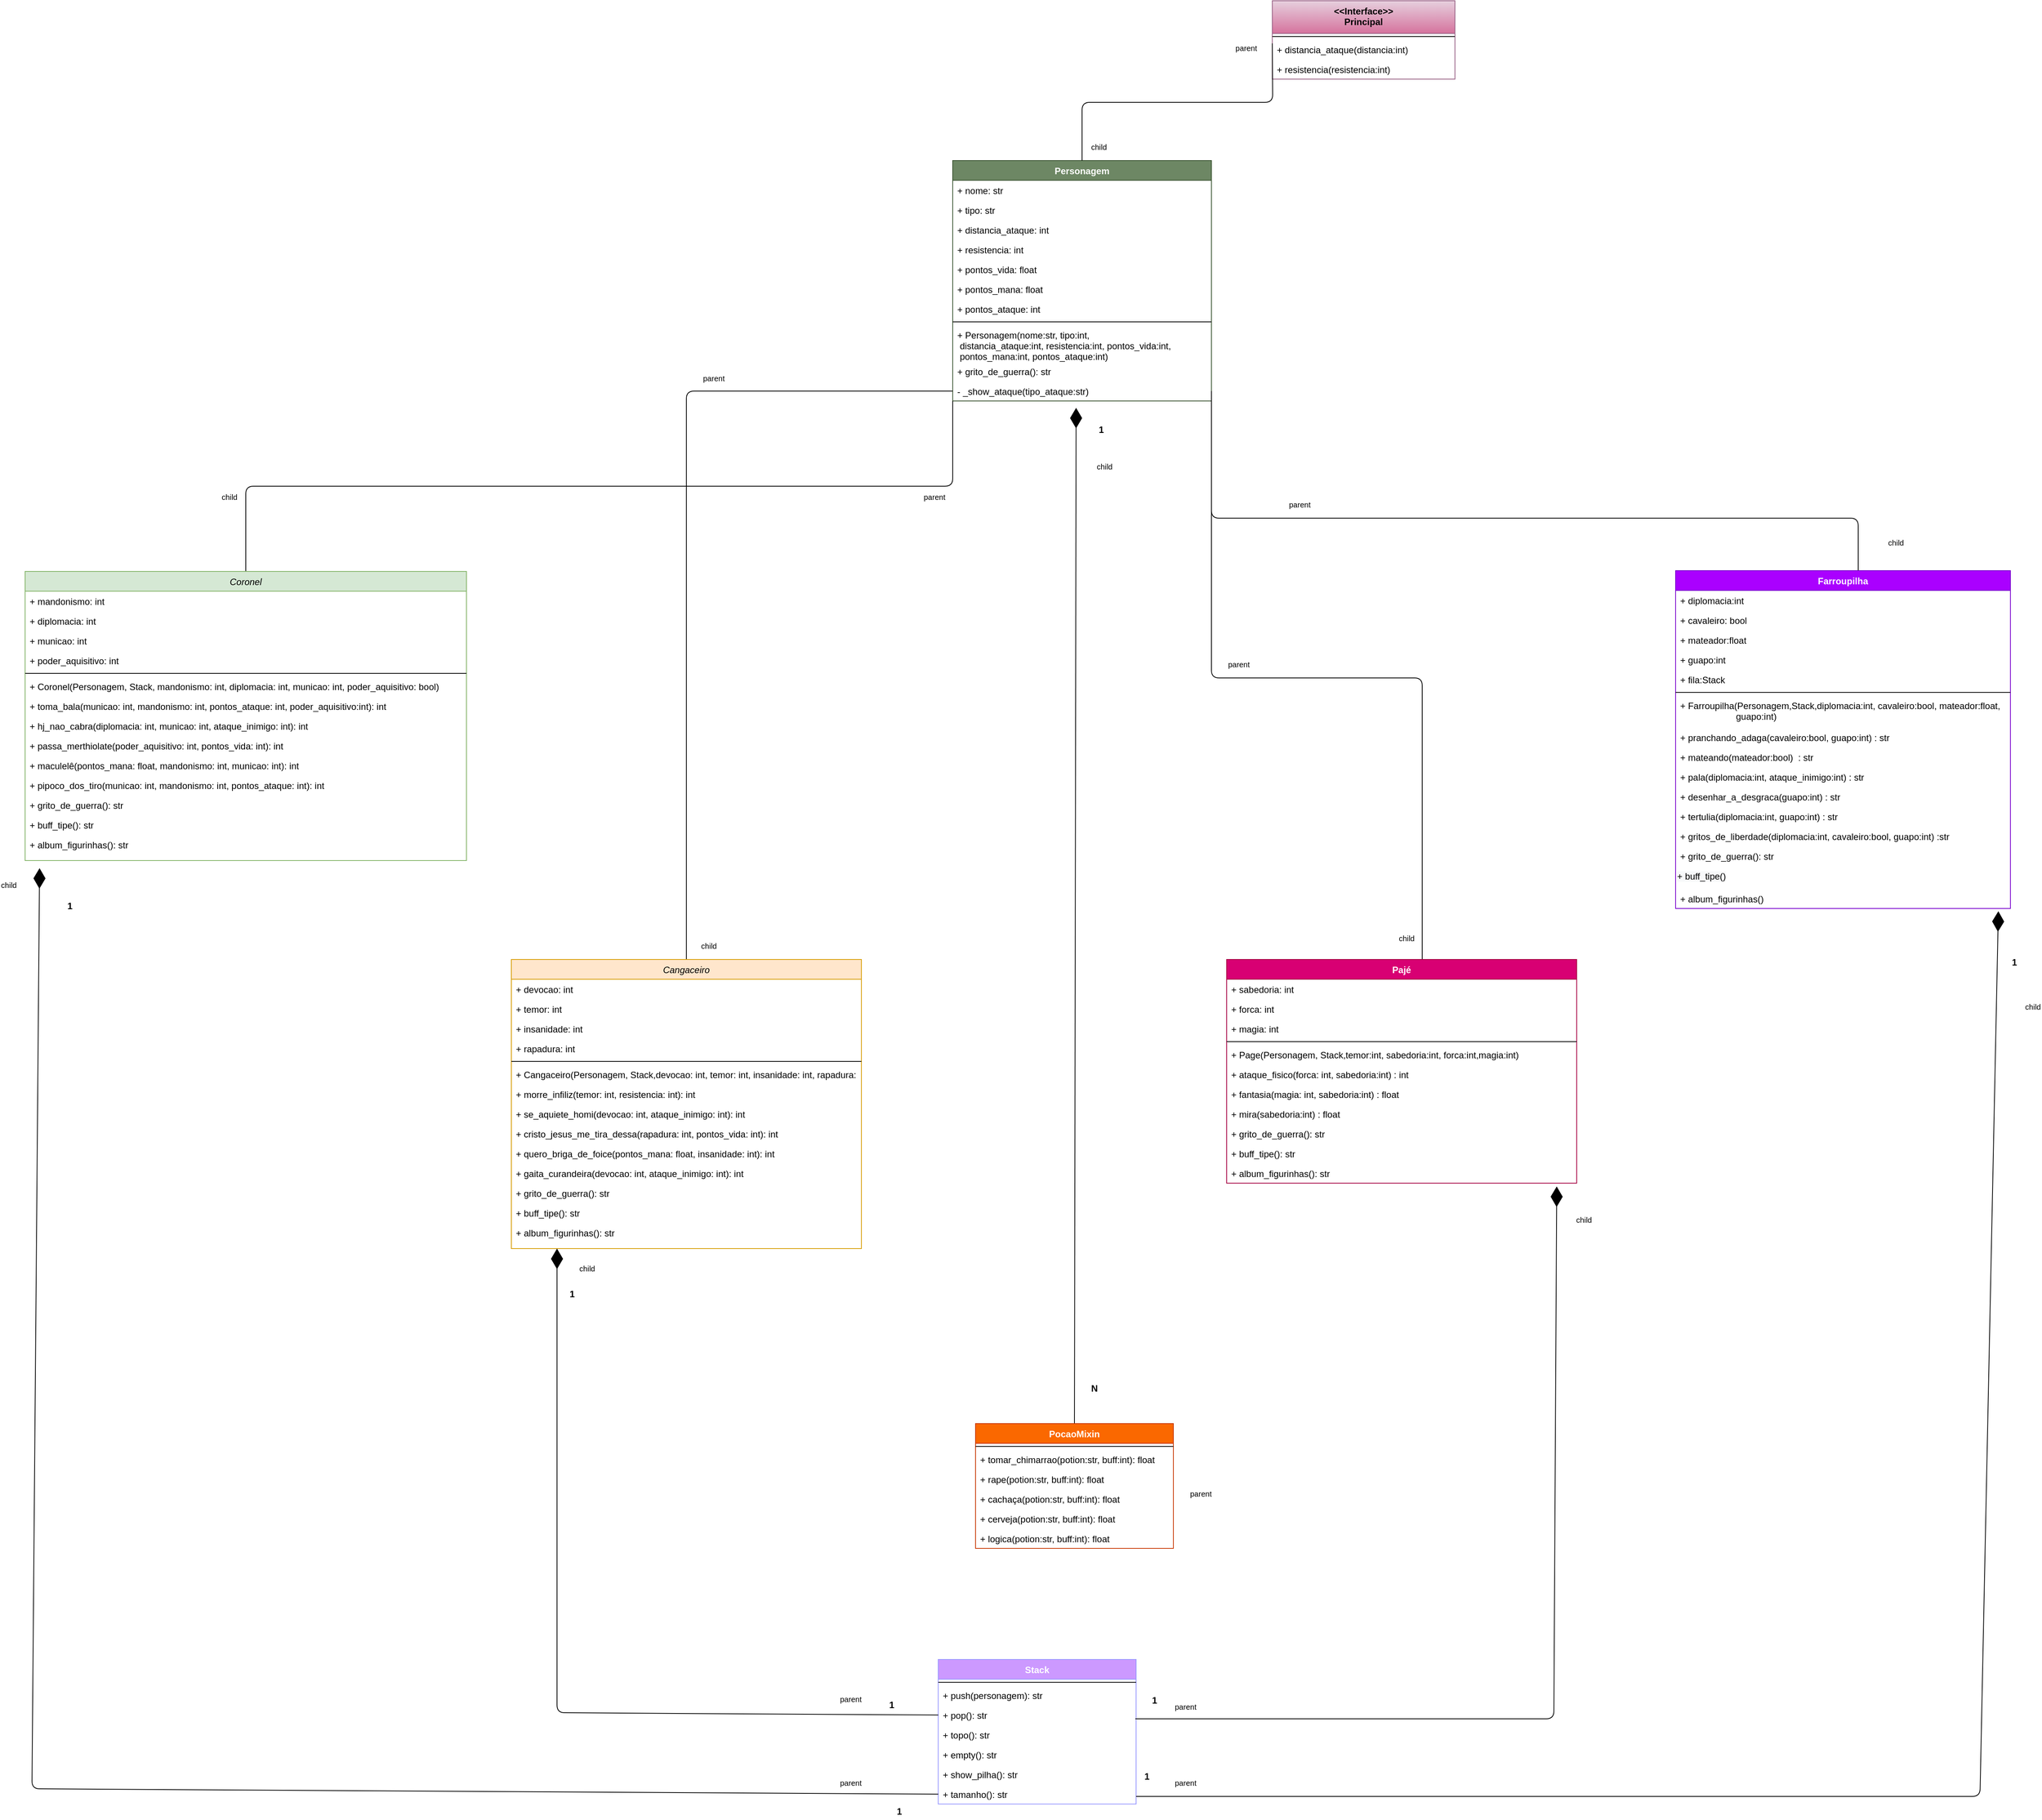<mxfile version="13.3.1" type="device"><diagram id="gfp2gTr445QGfTDDC5n5" name="Page-1"><mxGraphModel dx="8527" dy="2750" grid="1" gridSize="10" guides="1" tooltips="1" connect="1" arrows="1" fold="1" page="1" pageScale="1" pageWidth="827" pageHeight="1169" math="0" shadow="0"><root><mxCell id="0"/><mxCell id="1" parent="0"/><mxCell id="8ElUUjb050dzZt_y6wXf-14" value="Personagem" style="swimlane;fontStyle=1;align=center;verticalAlign=top;childLayout=stackLayout;horizontal=1;startSize=26;horizontalStack=0;resizeParent=1;resizeParentMax=0;resizeLast=0;collapsible=1;marginBottom=0;fillColor=#6d8764;strokeColor=#3A5431;fontColor=#ffffff;" parent="1" vertex="1"><mxGeometry x="30" y="290" width="340" height="316" as="geometry"/></mxCell><mxCell id="8ElUUjb050dzZt_y6wXf-15" value="+ nome: str" style="text;strokeColor=none;fillColor=none;align=left;verticalAlign=top;spacingLeft=4;spacingRight=4;overflow=hidden;rotatable=0;points=[[0,0.5],[1,0.5]];portConstraint=eastwest;" parent="8ElUUjb050dzZt_y6wXf-14" vertex="1"><mxGeometry y="26" width="340" height="26" as="geometry"/></mxCell><mxCell id="8ElUUjb050dzZt_y6wXf-58" value="+ tipo: str" style="text;strokeColor=none;fillColor=none;align=left;verticalAlign=top;spacingLeft=4;spacingRight=4;overflow=hidden;rotatable=0;points=[[0,0.5],[1,0.5]];portConstraint=eastwest;" parent="8ElUUjb050dzZt_y6wXf-14" vertex="1"><mxGeometry y="52" width="340" height="26" as="geometry"/></mxCell><mxCell id="8ElUUjb050dzZt_y6wXf-220" value="+ distancia_ataque: int" style="text;strokeColor=none;fillColor=none;align=left;verticalAlign=top;spacingLeft=4;spacingRight=4;overflow=hidden;rotatable=0;points=[[0,0.5],[1,0.5]];portConstraint=eastwest;" parent="8ElUUjb050dzZt_y6wXf-14" vertex="1"><mxGeometry y="78" width="340" height="26" as="geometry"/></mxCell><mxCell id="8ElUUjb050dzZt_y6wXf-221" value="+ resistencia: int" style="text;strokeColor=none;fillColor=none;align=left;verticalAlign=top;spacingLeft=4;spacingRight=4;overflow=hidden;rotatable=0;points=[[0,0.5],[1,0.5]];portConstraint=eastwest;" parent="8ElUUjb050dzZt_y6wXf-14" vertex="1"><mxGeometry y="104" width="340" height="26" as="geometry"/></mxCell><mxCell id="8ElUUjb050dzZt_y6wXf-19" value="+ pontos_vida: float" style="text;strokeColor=none;fillColor=none;align=left;verticalAlign=top;spacingLeft=4;spacingRight=4;overflow=hidden;rotatable=0;points=[[0,0.5],[1,0.5]];portConstraint=eastwest;" parent="8ElUUjb050dzZt_y6wXf-14" vertex="1"><mxGeometry y="130" width="340" height="26" as="geometry"/></mxCell><mxCell id="8ElUUjb050dzZt_y6wXf-20" value="+ pontos_mana: float" style="text;strokeColor=none;fillColor=none;align=left;verticalAlign=top;spacingLeft=4;spacingRight=4;overflow=hidden;rotatable=0;points=[[0,0.5],[1,0.5]];portConstraint=eastwest;" parent="8ElUUjb050dzZt_y6wXf-14" vertex="1"><mxGeometry y="156" width="340" height="26" as="geometry"/></mxCell><mxCell id="8ElUUjb050dzZt_y6wXf-249" value="+ pontos_ataque: int" style="text;strokeColor=none;fillColor=none;align=left;verticalAlign=top;spacingLeft=4;spacingRight=4;overflow=hidden;rotatable=0;points=[[0,0.5],[1,0.5]];portConstraint=eastwest;" parent="8ElUUjb050dzZt_y6wXf-14" vertex="1"><mxGeometry y="182" width="340" height="26" as="geometry"/></mxCell><mxCell id="8ElUUjb050dzZt_y6wXf-16" value="" style="line;strokeWidth=1;fillColor=none;align=left;verticalAlign=middle;spacingTop=-1;spacingLeft=3;spacingRight=3;rotatable=0;labelPosition=right;points=[];portConstraint=eastwest;" parent="8ElUUjb050dzZt_y6wXf-14" vertex="1"><mxGeometry y="208" width="340" height="8" as="geometry"/></mxCell><mxCell id="8ElUUjb050dzZt_y6wXf-17" value="+ Personagem(nome:str, tipo:int, &#10; distancia_ataque:int, resistencia:int, pontos_vida:int,&#10; pontos_mana:int, pontos_ataque:int)" style="text;strokeColor=none;fillColor=none;align=left;verticalAlign=top;spacingLeft=4;spacingRight=4;overflow=hidden;rotatable=0;points=[[0,0.5],[1,0.5]];portConstraint=eastwest;" parent="8ElUUjb050dzZt_y6wXf-14" vertex="1"><mxGeometry y="216" width="340" height="48" as="geometry"/></mxCell><mxCell id="9NL5qBW98Dbftox80OkS-1" value="+ grito_de_guerra(): str" style="text;strokeColor=none;fillColor=none;align=left;verticalAlign=top;spacingLeft=4;spacingRight=4;overflow=hidden;rotatable=0;points=[[0,0.5],[1,0.5]];portConstraint=eastwest;" parent="8ElUUjb050dzZt_y6wXf-14" vertex="1"><mxGeometry y="264" width="340" height="26" as="geometry"/></mxCell><mxCell id="8ElUUjb050dzZt_y6wXf-166" value="- _show_ataque(tipo_ataque:str)" style="text;strokeColor=none;fillColor=none;align=left;verticalAlign=top;spacingLeft=4;spacingRight=4;overflow=hidden;rotatable=0;points=[[0,0.5],[1,0.5]];portConstraint=eastwest;" parent="8ElUUjb050dzZt_y6wXf-14" vertex="1"><mxGeometry y="290" width="340" height="26" as="geometry"/></mxCell><mxCell id="8ElUUjb050dzZt_y6wXf-9" value="&lt;&lt;Interface&gt;&gt;&#10;Principal" style="swimlane;fontStyle=1;align=center;verticalAlign=top;childLayout=stackLayout;horizontal=1;startSize=43;horizontalStack=0;resizeParent=1;resizeParentMax=0;resizeLast=0;collapsible=1;marginBottom=0;fillColor=#e6d0de;strokeColor=#996185;gradientColor=#d5739d;" parent="1" vertex="1"><mxGeometry x="450" y="80" width="240" height="103" as="geometry"/></mxCell><mxCell id="8ElUUjb050dzZt_y6wXf-11" value="" style="line;strokeWidth=1;fillColor=none;align=left;verticalAlign=middle;spacingTop=-1;spacingLeft=3;spacingRight=3;rotatable=0;labelPosition=right;points=[];portConstraint=eastwest;" parent="8ElUUjb050dzZt_y6wXf-9" vertex="1"><mxGeometry y="43" width="240" height="8" as="geometry"/></mxCell><mxCell id="8ElUUjb050dzZt_y6wXf-163" value="+ distancia_ataque(distancia:int)" style="text;strokeColor=none;fillColor=none;align=left;verticalAlign=top;spacingLeft=4;spacingRight=4;overflow=hidden;rotatable=0;points=[[0,0.5],[1,0.5]];portConstraint=eastwest;" parent="8ElUUjb050dzZt_y6wXf-9" vertex="1"><mxGeometry y="51" width="240" height="26" as="geometry"/></mxCell><mxCell id="8ElUUjb050dzZt_y6wXf-168" value="+ resistencia(resistencia:int)" style="text;strokeColor=none;fillColor=none;align=left;verticalAlign=top;spacingLeft=4;spacingRight=4;overflow=hidden;rotatable=0;points=[[0,0.5],[1,0.5]];portConstraint=eastwest;" parent="8ElUUjb050dzZt_y6wXf-9" vertex="1"><mxGeometry y="77" width="240" height="26" as="geometry"/></mxCell><mxCell id="8ElUUjb050dzZt_y6wXf-173" value="" style="endArrow=none;html=1;edgeStyle=orthogonalEdgeStyle;entryX=0;entryY=0.5;entryDx=0;entryDy=0;exitX=0.5;exitY=0;exitDx=0;exitDy=0;" parent="1" source="8ElUUjb050dzZt_y6wXf-14" edge="1"><mxGeometry relative="1" as="geometry"><mxPoint x="180" y="280" as="sourcePoint"/><mxPoint x="450" y="136" as="targetPoint"/></mxGeometry></mxCell><mxCell id="8ElUUjb050dzZt_y6wXf-174" value="child" style="resizable=0;html=1;align=left;verticalAlign=bottom;labelBackgroundColor=#ffffff;fontSize=10;" parent="8ElUUjb050dzZt_y6wXf-173" connectable="0" vertex="1"><mxGeometry x="-1" relative="1" as="geometry"><mxPoint x="10" y="-10" as="offset"/></mxGeometry></mxCell><mxCell id="8ElUUjb050dzZt_y6wXf-175" value="parent" style="resizable=0;html=1;align=right;verticalAlign=bottom;labelBackgroundColor=#ffffff;fontSize=10;" parent="8ElUUjb050dzZt_y6wXf-173" connectable="0" vertex="1"><mxGeometry x="1" relative="1" as="geometry"><mxPoint x="-20" y="14.29" as="offset"/></mxGeometry></mxCell><mxCell id="8ElUUjb050dzZt_y6wXf-179" value="" style="endArrow=none;html=1;edgeStyle=orthogonalEdgeStyle;" parent="1" target="8ElUUjb050dzZt_y6wXf-36" edge="1"><mxGeometry relative="1" as="geometry"><mxPoint x="370" y="690" as="sourcePoint"/><mxPoint x="530" y="690" as="targetPoint"/><Array as="points"><mxPoint x="370" y="760"/><mxPoint x="1220" y="760"/></Array></mxGeometry></mxCell><mxCell id="8ElUUjb050dzZt_y6wXf-180" value="parent" style="resizable=0;html=1;align=left;verticalAlign=bottom;labelBackgroundColor=#ffffff;fontSize=10;" parent="8ElUUjb050dzZt_y6wXf-179" connectable="0" vertex="1"><mxGeometry x="-1" relative="1" as="geometry"><mxPoint x="20" y="270" as="offset"/></mxGeometry></mxCell><mxCell id="8ElUUjb050dzZt_y6wXf-181" value="child" style="resizable=0;html=1;align=right;verticalAlign=bottom;labelBackgroundColor=#ffffff;fontSize=10;" parent="8ElUUjb050dzZt_y6wXf-179" connectable="0" vertex="1"><mxGeometry x="1" relative="1" as="geometry"><mxPoint x="60" y="-28.57" as="offset"/></mxGeometry></mxCell><mxCell id="8ElUUjb050dzZt_y6wXf-182" value="" style="endArrow=none;html=1;edgeStyle=orthogonalEdgeStyle;exitX=0.5;exitY=0;exitDx=0;exitDy=0;entryX=0;entryY=1;entryDx=0;entryDy=0;entryPerimeter=0;" parent="1" source="Vug0NMOiu-YLAoE-JTUO-43" edge="1" target="8ElUUjb050dzZt_y6wXf-166"><mxGeometry relative="1" as="geometry"><mxPoint x="-960" y="760" as="sourcePoint"/><mxPoint x="30" y="670" as="targetPoint"/></mxGeometry></mxCell><mxCell id="8ElUUjb050dzZt_y6wXf-183" value="parent" style="resizable=0;html=1;align=left;verticalAlign=bottom;labelBackgroundColor=#ffffff;fontSize=10;" parent="8ElUUjb050dzZt_y6wXf-182" connectable="0" vertex="1"><mxGeometry x="-1" relative="1" as="geometry"><mxPoint x="889" y="-90" as="offset"/></mxGeometry></mxCell><mxCell id="8ElUUjb050dzZt_y6wXf-184" value="child" style="resizable=0;html=1;align=right;verticalAlign=bottom;labelBackgroundColor=#ffffff;fontSize=10;" parent="8ElUUjb050dzZt_y6wXf-182" connectable="0" vertex="1"><mxGeometry x="1" relative="1" as="geometry"><mxPoint x="-940" y="134" as="offset"/></mxGeometry></mxCell><mxCell id="eBD3vS4TJg-yX2eBAjKY-20" value="child" style="resizable=0;html=1;align=right;verticalAlign=bottom;labelBackgroundColor=#ffffff;fontSize=10;" connectable="0" vertex="1" parent="8ElUUjb050dzZt_y6wXf-182"><mxGeometry x="1" relative="1" as="geometry"><mxPoint x="-1230" y="644.33" as="offset"/></mxGeometry></mxCell><mxCell id="eBD3vS4TJg-yX2eBAjKY-21" value="child" style="resizable=0;html=1;align=right;verticalAlign=bottom;labelBackgroundColor=#ffffff;fontSize=10;" connectable="0" vertex="1" parent="8ElUUjb050dzZt_y6wXf-182"><mxGeometry x="1" relative="1" as="geometry"><mxPoint x="-470" y="1148.33" as="offset"/></mxGeometry></mxCell><mxCell id="eBD3vS4TJg-yX2eBAjKY-22" value="child" style="resizable=0;html=1;align=right;verticalAlign=bottom;labelBackgroundColor=#ffffff;fontSize=10;" connectable="0" vertex="1" parent="8ElUUjb050dzZt_y6wXf-182"><mxGeometry x="1" relative="1" as="geometry"><mxPoint x="840" y="1084.33" as="offset"/></mxGeometry></mxCell><mxCell id="eBD3vS4TJg-yX2eBAjKY-23" value="child" style="resizable=0;html=1;align=right;verticalAlign=bottom;labelBackgroundColor=#ffffff;fontSize=10;" connectable="0" vertex="1" parent="8ElUUjb050dzZt_y6wXf-182"><mxGeometry x="1" relative="1" as="geometry"><mxPoint x="1430" y="804.33" as="offset"/></mxGeometry></mxCell><mxCell id="eBD3vS4TJg-yX2eBAjKY-27" value="child" style="resizable=0;html=1;align=right;verticalAlign=bottom;labelBackgroundColor=#ffffff;fontSize=10;" connectable="0" vertex="1" parent="8ElUUjb050dzZt_y6wXf-182"><mxGeometry x="1" relative="1" as="geometry"><mxPoint x="210" y="94.33" as="offset"/></mxGeometry></mxCell><mxCell id="8ElUUjb050dzZt_y6wXf-211" value="" style="endArrow=none;html=1;edgeStyle=orthogonalEdgeStyle;exitX=1;exitY=0.5;exitDx=0;exitDy=0;" parent="1" source="8ElUUjb050dzZt_y6wXf-166" target="Vug0NMOiu-YLAoE-JTUO-1" edge="1"><mxGeometry relative="1" as="geometry"><mxPoint x="370" y="847" as="sourcePoint"/><mxPoint x="646.68" y="1400" as="targetPoint"/><Array as="points"><mxPoint x="370" y="970"/><mxPoint x="647" y="970"/></Array></mxGeometry></mxCell><mxCell id="8ElUUjb050dzZt_y6wXf-212" value="parent" style="resizable=0;html=1;align=left;verticalAlign=bottom;labelBackgroundColor=#ffffff;fontSize=10;" parent="8ElUUjb050dzZt_y6wXf-211" connectable="0" vertex="1"><mxGeometry x="-1" relative="1" as="geometry"><mxPoint x="100" y="157" as="offset"/></mxGeometry></mxCell><mxCell id="8ElUUjb050dzZt_y6wXf-213" value="child" style="resizable=0;html=1;align=right;verticalAlign=bottom;labelBackgroundColor=#ffffff;fontSize=10;" parent="8ElUUjb050dzZt_y6wXf-211" connectable="0" vertex="1"><mxGeometry x="1" relative="1" as="geometry"><mxPoint x="-10" y="-20" as="offset"/></mxGeometry></mxCell><mxCell id="8ElUUjb050dzZt_y6wXf-214" value="" style="endArrow=none;html=1;edgeStyle=orthogonalEdgeStyle;entryX=0.5;entryY=0;entryDx=0;entryDy=0;exitX=0;exitY=0.5;exitDx=0;exitDy=0;" parent="1" source="8ElUUjb050dzZt_y6wXf-166" target="Vug0NMOiu-YLAoE-JTUO-22" edge="1"><mxGeometry relative="1" as="geometry"><mxPoint x="30" y="847" as="sourcePoint"/><mxPoint x="-253.78" y="1396.16" as="targetPoint"/></mxGeometry></mxCell><mxCell id="8ElUUjb050dzZt_y6wXf-215" value="parent" style="resizable=0;html=1;align=left;verticalAlign=bottom;labelBackgroundColor=#ffffff;fontSize=10;" parent="8ElUUjb050dzZt_y6wXf-214" connectable="0" vertex="1"><mxGeometry x="-1" relative="1" as="geometry"><mxPoint x="-330" y="-9" as="offset"/></mxGeometry></mxCell><mxCell id="8ElUUjb050dzZt_y6wXf-216" value="child" style="resizable=0;html=1;align=right;verticalAlign=bottom;labelBackgroundColor=#ffffff;fontSize=10;" parent="8ElUUjb050dzZt_y6wXf-214" connectable="0" vertex="1"><mxGeometry x="1" relative="1" as="geometry"><mxPoint x="40" y="-10" as="offset"/></mxGeometry></mxCell><mxCell id="eBD3vS4TJg-yX2eBAjKY-24" value="parent" style="resizable=0;html=1;align=left;verticalAlign=bottom;labelBackgroundColor=#ffffff;fontSize=10;" connectable="0" vertex="1" parent="8ElUUjb050dzZt_y6wXf-214"><mxGeometry x="-1" relative="1" as="geometry"><mxPoint x="290" y="1737" as="offset"/></mxGeometry></mxCell><mxCell id="eBD3vS4TJg-yX2eBAjKY-28" value="parent" style="resizable=0;html=1;align=left;verticalAlign=bottom;labelBackgroundColor=#ffffff;fontSize=10;" connectable="0" vertex="1" parent="8ElUUjb050dzZt_y6wXf-214"><mxGeometry x="-1" relative="1" as="geometry"><mxPoint x="310" y="1457" as="offset"/></mxGeometry></mxCell><mxCell id="eBD3vS4TJg-yX2eBAjKY-39" value="parent" style="resizable=0;html=1;align=left;verticalAlign=bottom;labelBackgroundColor=#ffffff;fontSize=10;" connectable="0" vertex="1" parent="8ElUUjb050dzZt_y6wXf-214"><mxGeometry x="-1" relative="1" as="geometry"><mxPoint x="290" y="1837" as="offset"/></mxGeometry></mxCell><mxCell id="eBD3vS4TJg-yX2eBAjKY-40" value="parent" style="resizable=0;html=1;align=left;verticalAlign=bottom;labelBackgroundColor=#ffffff;fontSize=10;" connectable="0" vertex="1" parent="8ElUUjb050dzZt_y6wXf-214"><mxGeometry x="-1" relative="1" as="geometry"><mxPoint x="-150" y="1727" as="offset"/></mxGeometry></mxCell><mxCell id="eBD3vS4TJg-yX2eBAjKY-41" value="parent" style="resizable=0;html=1;align=left;verticalAlign=bottom;labelBackgroundColor=#ffffff;fontSize=10;" connectable="0" vertex="1" parent="8ElUUjb050dzZt_y6wXf-214"><mxGeometry x="-1" relative="1" as="geometry"><mxPoint x="-150" y="1837" as="offset"/></mxGeometry></mxCell><mxCell id="8ElUUjb050dzZt_y6wXf-234" value="&lt;b&gt;1&lt;/b&gt;" style="text;html=1;" parent="1" vertex="1"><mxGeometry x="290" y="2300" width="30" height="30" as="geometry"/></mxCell><mxCell id="8ElUUjb050dzZt_y6wXf-36" value="Farroupilha" style="swimlane;fontStyle=1;align=center;verticalAlign=top;childLayout=stackLayout;horizontal=1;startSize=26;horizontalStack=0;resizeParent=1;resizeParentMax=0;resizeLast=0;collapsible=1;marginBottom=0;fillColor=#aa00ff;strokeColor=#7700CC;fontColor=#ffffff;" parent="1" vertex="1"><mxGeometry x="980" y="829" width="440" height="444" as="geometry"/></mxCell><mxCell id="8ElUUjb050dzZt_y6wXf-37" value="+ diplomacia:int " style="text;strokeColor=none;fillColor=none;align=left;verticalAlign=top;spacingLeft=4;spacingRight=4;overflow=hidden;rotatable=0;points=[[0,0.5],[1,0.5]];portConstraint=eastwest;" parent="8ElUUjb050dzZt_y6wXf-36" vertex="1"><mxGeometry y="26" width="440" height="26" as="geometry"/></mxCell><mxCell id="8ElUUjb050dzZt_y6wXf-59" value="+ cavaleiro: bool " style="text;strokeColor=none;fillColor=none;align=left;verticalAlign=top;spacingLeft=4;spacingRight=4;overflow=hidden;rotatable=0;points=[[0,0.5],[1,0.5]];portConstraint=eastwest;" parent="8ElUUjb050dzZt_y6wXf-36" vertex="1"><mxGeometry y="52" width="440" height="26" as="geometry"/></mxCell><mxCell id="8ElUUjb050dzZt_y6wXf-60" value="+ mateador:float " style="text;strokeColor=none;fillColor=none;align=left;verticalAlign=top;spacingLeft=4;spacingRight=4;overflow=hidden;rotatable=0;points=[[0,0.5],[1,0.5]];portConstraint=eastwest;" parent="8ElUUjb050dzZt_y6wXf-36" vertex="1"><mxGeometry y="78" width="440" height="26" as="geometry"/></mxCell><mxCell id="8ElUUjb050dzZt_y6wXf-61" value="+ guapo:int" style="text;strokeColor=none;fillColor=none;align=left;verticalAlign=top;spacingLeft=4;spacingRight=4;overflow=hidden;rotatable=0;points=[[0,0.5],[1,0.5]];portConstraint=eastwest;" parent="8ElUUjb050dzZt_y6wXf-36" vertex="1"><mxGeometry y="104" width="440" height="26" as="geometry"/></mxCell><mxCell id="eBD3vS4TJg-yX2eBAjKY-1" value="+ fila:Stack" style="text;strokeColor=none;fillColor=none;align=left;verticalAlign=top;spacingLeft=4;spacingRight=4;overflow=hidden;rotatable=0;points=[[0,0.5],[1,0.5]];portConstraint=eastwest;" vertex="1" parent="8ElUUjb050dzZt_y6wXf-36"><mxGeometry y="130" width="440" height="26" as="geometry"/></mxCell><mxCell id="8ElUUjb050dzZt_y6wXf-38" value="" style="line;strokeWidth=1;fillColor=none;align=left;verticalAlign=middle;spacingTop=-1;spacingLeft=3;spacingRight=3;rotatable=0;labelPosition=right;points=[];portConstraint=eastwest;" parent="8ElUUjb050dzZt_y6wXf-36" vertex="1"><mxGeometry y="156" width="440" height="8" as="geometry"/></mxCell><mxCell id="8ElUUjb050dzZt_y6wXf-39" value="+ Farroupilha(Personagem,Stack,diplomacia:int, cavaleiro:bool, mateador:float, &#10;                      guapo:int)" style="text;strokeColor=none;fillColor=none;align=left;verticalAlign=top;spacingLeft=4;spacingRight=4;overflow=hidden;rotatable=0;points=[[0,0.5],[1,0.5]];portConstraint=eastwest;" parent="8ElUUjb050dzZt_y6wXf-36" vertex="1"><mxGeometry y="164" width="440" height="42" as="geometry"/></mxCell><mxCell id="8ElUUjb050dzZt_y6wXf-76" value="+ pranchando_adaga(cavaleiro:bool, guapo:int) : str" style="text;strokeColor=none;fillColor=none;align=left;verticalAlign=top;spacingLeft=4;spacingRight=4;overflow=hidden;rotatable=0;points=[[0,0.5],[1,0.5]];portConstraint=eastwest;" parent="8ElUUjb050dzZt_y6wXf-36" vertex="1"><mxGeometry y="206" width="440" height="26" as="geometry"/></mxCell><mxCell id="8ElUUjb050dzZt_y6wXf-77" value="+ mateando(mateador:bool)  : str" style="text;strokeColor=none;fillColor=none;align=left;verticalAlign=top;spacingLeft=4;spacingRight=4;overflow=hidden;rotatable=0;points=[[0,0.5],[1,0.5]];portConstraint=eastwest;" parent="8ElUUjb050dzZt_y6wXf-36" vertex="1"><mxGeometry y="232" width="440" height="26" as="geometry"/></mxCell><mxCell id="8ElUUjb050dzZt_y6wXf-78" value="+ pala(diplomacia:int, ataque_inimigo:int) : str" style="text;strokeColor=none;fillColor=none;align=left;verticalAlign=top;spacingLeft=4;spacingRight=4;overflow=hidden;rotatable=0;points=[[0,0.5],[1,0.5]];portConstraint=eastwest;" parent="8ElUUjb050dzZt_y6wXf-36" vertex="1"><mxGeometry y="258" width="440" height="26" as="geometry"/></mxCell><mxCell id="8ElUUjb050dzZt_y6wXf-80" value="+ desenhar_a_desgraca(guapo:int) : str" style="text;strokeColor=none;fillColor=none;align=left;verticalAlign=top;spacingLeft=4;spacingRight=4;overflow=hidden;rotatable=0;points=[[0,0.5],[1,0.5]];portConstraint=eastwest;" parent="8ElUUjb050dzZt_y6wXf-36" vertex="1"><mxGeometry y="284" width="440" height="26" as="geometry"/></mxCell><mxCell id="91Xk4SfetCyk6OH-Qicp-1" value="+ tertulia(diplomacia:int, guapo:int) : str" style="text;strokeColor=none;fillColor=none;align=left;verticalAlign=top;spacingLeft=4;spacingRight=4;overflow=hidden;rotatable=0;points=[[0,0.5],[1,0.5]];portConstraint=eastwest;" parent="8ElUUjb050dzZt_y6wXf-36" vertex="1"><mxGeometry y="310" width="440" height="26" as="geometry"/></mxCell><mxCell id="91Xk4SfetCyk6OH-Qicp-2" value="+ gritos_de_liberdade(diplomacia:int, cavaleiro:bool, guapo:int) :str" style="text;strokeColor=none;fillColor=none;align=left;verticalAlign=top;spacingLeft=4;spacingRight=4;overflow=hidden;rotatable=0;points=[[0,0.5],[1,0.5]];portConstraint=eastwest;" parent="8ElUUjb050dzZt_y6wXf-36" vertex="1"><mxGeometry y="336" width="440" height="26" as="geometry"/></mxCell><mxCell id="Czgn5LnGOhHWudxF0jK7-17" value="+ grito_de_guerra(): str" style="text;align=left;verticalAlign=top;spacingLeft=4;spacingRight=4;overflow=hidden;rotatable=0;points=[[0,0.5],[1,0.5]];portConstraint=eastwest;" parent="8ElUUjb050dzZt_y6wXf-36" vertex="1"><mxGeometry y="362" width="440" height="26" as="geometry"/></mxCell><mxCell id="Czgn5LnGOhHWudxF0jK7-20" value="&lt;span style=&quot;color: rgb(0 , 0 , 0) ; font-family: &amp;#34;helvetica&amp;#34; ; font-size: 12px ; font-style: normal ; font-weight: 400 ; letter-spacing: normal ; text-align: left ; text-indent: 0px ; text-transform: none ; word-spacing: 0px ; background-color: rgb(248 , 249 , 250) ; display: inline ; float: none&quot;&gt;+ buff_tipe()&lt;/span&gt;" style="text;whiteSpace=wrap;html=1;" parent="8ElUUjb050dzZt_y6wXf-36" vertex="1"><mxGeometry y="388" width="440" height="30" as="geometry"/></mxCell><mxCell id="Czgn5LnGOhHWudxF0jK7-19" value="+ album_figurinhas()" style="text;align=left;verticalAlign=top;spacingLeft=4;spacingRight=4;overflow=hidden;rotatable=0;points=[[0,0.5],[1,0.5]];portConstraint=eastwest;" parent="8ElUUjb050dzZt_y6wXf-36" vertex="1"><mxGeometry y="418" width="440" height="26" as="geometry"/></mxCell><mxCell id="Vug0NMOiu-YLAoE-JTUO-43" value="Coronel" style="swimlane;fontStyle=2;align=center;verticalAlign=top;childLayout=stackLayout;horizontal=1;startSize=26;horizontalStack=0;resizeParent=1;resizeLast=0;collapsible=1;marginBottom=0;rounded=0;shadow=0;strokeWidth=1;fillColor=#d5e8d4;strokeColor=#82b366;" parent="1" vertex="1"><mxGeometry x="-1189" y="830" width="580" height="380" as="geometry"><mxRectangle x="230" y="140" width="160" height="26" as="alternateBounds"/></mxGeometry></mxCell><mxCell id="Vug0NMOiu-YLAoE-JTUO-44" value="+ mandonismo: int " style="text;align=left;verticalAlign=top;spacingLeft=4;spacingRight=4;overflow=hidden;rotatable=0;points=[[0,0.5],[1,0.5]];portConstraint=eastwest;" parent="Vug0NMOiu-YLAoE-JTUO-43" vertex="1"><mxGeometry y="26" width="580" height="26" as="geometry"/></mxCell><mxCell id="Vug0NMOiu-YLAoE-JTUO-45" value="+ diplomacia: int " style="text;align=left;verticalAlign=top;spacingLeft=4;spacingRight=4;overflow=hidden;rotatable=0;points=[[0,0.5],[1,0.5]];portConstraint=eastwest;rounded=0;shadow=0;html=0;" parent="Vug0NMOiu-YLAoE-JTUO-43" vertex="1"><mxGeometry y="52" width="580" height="26" as="geometry"/></mxCell><mxCell id="Vug0NMOiu-YLAoE-JTUO-46" value="+ municao: int" style="text;align=left;verticalAlign=top;spacingLeft=4;spacingRight=4;overflow=hidden;rotatable=0;points=[[0,0.5],[1,0.5]];portConstraint=eastwest;rounded=0;shadow=0;html=0;" parent="Vug0NMOiu-YLAoE-JTUO-43" vertex="1"><mxGeometry y="78" width="580" height="26" as="geometry"/></mxCell><mxCell id="Vug0NMOiu-YLAoE-JTUO-47" value="+ poder_aquisitivo: int" style="text;align=left;verticalAlign=top;spacingLeft=4;spacingRight=4;overflow=hidden;rotatable=0;points=[[0,0.5],[1,0.5]];portConstraint=eastwest;rounded=0;shadow=0;html=0;" parent="Vug0NMOiu-YLAoE-JTUO-43" vertex="1"><mxGeometry y="104" width="580" height="26" as="geometry"/></mxCell><mxCell id="Vug0NMOiu-YLAoE-JTUO-48" value="" style="line;html=1;strokeWidth=1;align=left;verticalAlign=middle;spacingTop=-1;spacingLeft=3;spacingRight=3;rotatable=0;labelPosition=right;points=[];portConstraint=eastwest;" parent="Vug0NMOiu-YLAoE-JTUO-43" vertex="1"><mxGeometry y="130" width="580" height="8" as="geometry"/></mxCell><mxCell id="Vug0NMOiu-YLAoE-JTUO-49" value="+ Coronel(Personagem, Stack, mandonismo: int, diplomacia: int, municao: int, poder_aquisitivo: bool)" style="text;align=left;verticalAlign=top;spacingLeft=4;spacingRight=4;overflow=hidden;rotatable=0;points=[[0,0.5],[1,0.5]];portConstraint=eastwest;" parent="Vug0NMOiu-YLAoE-JTUO-43" vertex="1"><mxGeometry y="138" width="580" height="26" as="geometry"/></mxCell><mxCell id="Vug0NMOiu-YLAoE-JTUO-58" value="+ toma_bala(municao: int, mandonismo: int, pontos_ataque: int, poder_aquisitivo:int): int" style="text;align=left;verticalAlign=top;spacingLeft=4;spacingRight=4;overflow=hidden;rotatable=0;points=[[0,0.5],[1,0.5]];portConstraint=eastwest;" parent="Vug0NMOiu-YLAoE-JTUO-43" vertex="1"><mxGeometry y="164" width="580" height="26" as="geometry"/></mxCell><mxCell id="Vug0NMOiu-YLAoE-JTUO-59" value="+ hj_nao_cabra(diplomacia: int, municao: int, ataque_inimigo: int): int" style="text;align=left;verticalAlign=top;spacingLeft=4;spacingRight=4;overflow=hidden;rotatable=0;points=[[0,0.5],[1,0.5]];portConstraint=eastwest;" parent="Vug0NMOiu-YLAoE-JTUO-43" vertex="1"><mxGeometry y="190" width="580" height="26" as="geometry"/></mxCell><mxCell id="Vug0NMOiu-YLAoE-JTUO-60" value="+ passa_merthiolate(poder_aquisitivo: int, pontos_vida: int): int" style="text;align=left;verticalAlign=top;spacingLeft=4;spacingRight=4;overflow=hidden;rotatable=0;points=[[0,0.5],[1,0.5]];portConstraint=eastwest;" parent="Vug0NMOiu-YLAoE-JTUO-43" vertex="1"><mxGeometry y="216" width="580" height="26" as="geometry"/></mxCell><mxCell id="Vug0NMOiu-YLAoE-JTUO-61" value="+ maculelê(pontos_mana: float, mandonismo: int, municao: int): int" style="text;align=left;verticalAlign=top;spacingLeft=4;spacingRight=4;overflow=hidden;rotatable=0;points=[[0,0.5],[1,0.5]];portConstraint=eastwest;" parent="Vug0NMOiu-YLAoE-JTUO-43" vertex="1"><mxGeometry y="242" width="580" height="26" as="geometry"/></mxCell><mxCell id="Vug0NMOiu-YLAoE-JTUO-63" value="+ pipoco_dos_tiro(municao: int, mandonismo: int, pontos_ataque: int): int" style="text;align=left;verticalAlign=top;spacingLeft=4;spacingRight=4;overflow=hidden;rotatable=0;points=[[0,0.5],[1,0.5]];portConstraint=eastwest;" parent="Vug0NMOiu-YLAoE-JTUO-43" vertex="1"><mxGeometry y="268" width="580" height="26" as="geometry"/></mxCell><mxCell id="Vug0NMOiu-YLAoE-JTUO-57" value="+ grito_de_guerra(): str" style="text;align=left;verticalAlign=top;spacingLeft=4;spacingRight=4;overflow=hidden;rotatable=0;points=[[0,0.5],[1,0.5]];portConstraint=eastwest;" parent="Vug0NMOiu-YLAoE-JTUO-43" vertex="1"><mxGeometry y="294" width="580" height="26" as="geometry"/></mxCell><mxCell id="Vug0NMOiu-YLAoE-JTUO-56" value="+ buff_tipe(): str" style="text;align=left;verticalAlign=top;spacingLeft=4;spacingRight=4;overflow=hidden;rotatable=0;points=[[0,0.5],[1,0.5]];portConstraint=eastwest;" parent="Vug0NMOiu-YLAoE-JTUO-43" vertex="1"><mxGeometry y="320" width="580" height="26" as="geometry"/></mxCell><mxCell id="Vug0NMOiu-YLAoE-JTUO-55" value="+ album_figurinhas(): str" style="text;align=left;verticalAlign=top;spacingLeft=4;spacingRight=4;overflow=hidden;rotatable=0;points=[[0,0.5],[1,0.5]];portConstraint=eastwest;" parent="Vug0NMOiu-YLAoE-JTUO-43" vertex="1"><mxGeometry y="346" width="580" height="26" as="geometry"/></mxCell><mxCell id="8ElUUjb050dzZt_y6wXf-242" value="&lt;b&gt;1&lt;/b&gt;" style="text;html=1;strokeColor=none;fillColor=none;align=center;verticalAlign=middle;whiteSpace=wrap;rounded=0;" parent="1" vertex="1"><mxGeometry x="-70" y="2310" width="40" height="20" as="geometry"/></mxCell><mxCell id="8ElUUjb050dzZt_y6wXf-246" value="&lt;b&gt;1&lt;/b&gt;" style="text;html=1;" parent="1" vertex="1"><mxGeometry x="1420" y="1330" width="30" height="30" as="geometry"/></mxCell><mxCell id="Vug0NMOiu-YLAoE-JTUO-1" value="Pajé" style="swimlane;fontStyle=1;align=center;verticalAlign=top;childLayout=stackLayout;horizontal=1;startSize=26;horizontalStack=0;resizeParent=1;resizeParentMax=0;resizeLast=0;collapsible=1;marginBottom=0;fillColor=#d80073;strokeColor=#A50040;fontColor=#ffffff;" parent="1" vertex="1"><mxGeometry x="390" y="1340" width="460" height="294" as="geometry"/></mxCell><mxCell id="Vug0NMOiu-YLAoE-JTUO-3" value="+ sabedoria: int " style="text;strokeColor=none;fillColor=none;align=left;verticalAlign=top;spacingLeft=4;spacingRight=4;overflow=hidden;rotatable=0;points=[[0,0.5],[1,0.5]];portConstraint=eastwest;" parent="Vug0NMOiu-YLAoE-JTUO-1" vertex="1"><mxGeometry y="26" width="460" height="26" as="geometry"/></mxCell><mxCell id="Vug0NMOiu-YLAoE-JTUO-4" value="+ forca: int " style="text;strokeColor=none;fillColor=none;align=left;verticalAlign=top;spacingLeft=4;spacingRight=4;overflow=hidden;rotatable=0;points=[[0,0.5],[1,0.5]];portConstraint=eastwest;" parent="Vug0NMOiu-YLAoE-JTUO-1" vertex="1"><mxGeometry y="52" width="460" height="26" as="geometry"/></mxCell><mxCell id="Vug0NMOiu-YLAoE-JTUO-5" value="+ magia: int " style="text;strokeColor=none;fillColor=none;align=left;verticalAlign=top;spacingLeft=4;spacingRight=4;overflow=hidden;rotatable=0;points=[[0,0.5],[1,0.5]];portConstraint=eastwest;" parent="Vug0NMOiu-YLAoE-JTUO-1" vertex="1"><mxGeometry y="78" width="460" height="26" as="geometry"/></mxCell><mxCell id="Vug0NMOiu-YLAoE-JTUO-6" value="" style="line;strokeWidth=1;fillColor=none;align=left;verticalAlign=middle;spacingTop=-1;spacingLeft=3;spacingRight=3;rotatable=0;labelPosition=right;points=[];portConstraint=eastwest;" parent="Vug0NMOiu-YLAoE-JTUO-1" vertex="1"><mxGeometry y="104" width="460" height="8" as="geometry"/></mxCell><mxCell id="Vug0NMOiu-YLAoE-JTUO-7" value="+ Page(Personagem, Stack,temor:int, sabedoria:int, forca:int,magia:int)" style="text;strokeColor=none;fillColor=none;align=left;verticalAlign=top;spacingLeft=4;spacingRight=4;overflow=hidden;rotatable=0;points=[[0,0.5],[1,0.5]];portConstraint=eastwest;" parent="Vug0NMOiu-YLAoE-JTUO-1" vertex="1"><mxGeometry y="112" width="460" height="26" as="geometry"/></mxCell><mxCell id="Vug0NMOiu-YLAoE-JTUO-16" value="+ ataque_fisico(forca: int, sabedoria:int) : int" style="text;strokeColor=none;fillColor=none;align=left;verticalAlign=top;spacingLeft=4;spacingRight=4;overflow=hidden;rotatable=0;points=[[0,0.5],[1,0.5]];portConstraint=eastwest;" parent="Vug0NMOiu-YLAoE-JTUO-1" vertex="1"><mxGeometry y="138" width="460" height="26" as="geometry"/></mxCell><mxCell id="Vug0NMOiu-YLAoE-JTUO-18" value="+ fantasia(magia: int, sabedoria:int) : float" style="text;strokeColor=none;fillColor=none;align=left;verticalAlign=top;spacingLeft=4;spacingRight=4;overflow=hidden;rotatable=0;points=[[0,0.5],[1,0.5]];portConstraint=eastwest;" parent="Vug0NMOiu-YLAoE-JTUO-1" vertex="1"><mxGeometry y="164" width="460" height="26" as="geometry"/></mxCell><mxCell id="Vug0NMOiu-YLAoE-JTUO-20" value="+ mira(sabedoria:int) : float" style="text;strokeColor=none;fillColor=none;align=left;verticalAlign=top;spacingLeft=4;spacingRight=4;overflow=hidden;rotatable=0;points=[[0,0.5],[1,0.5]];portConstraint=eastwest;" parent="Vug0NMOiu-YLAoE-JTUO-1" vertex="1"><mxGeometry y="190" width="460" height="26" as="geometry"/></mxCell><mxCell id="Vug0NMOiu-YLAoE-JTUO-19" value="+ grito_de_guerra(): str" style="text;strokeColor=none;fillColor=none;align=left;verticalAlign=top;spacingLeft=4;spacingRight=4;overflow=hidden;rotatable=0;points=[[0,0.5],[1,0.5]];portConstraint=eastwest;" parent="Vug0NMOiu-YLAoE-JTUO-1" vertex="1"><mxGeometry y="216" width="460" height="26" as="geometry"/></mxCell><mxCell id="Vug0NMOiu-YLAoE-JTUO-21" value="+ buff_tipe(): str" style="text;strokeColor=none;fillColor=none;align=left;verticalAlign=top;spacingLeft=4;spacingRight=4;overflow=hidden;rotatable=0;points=[[0,0.5],[1,0.5]];portConstraint=eastwest;" parent="Vug0NMOiu-YLAoE-JTUO-1" vertex="1"><mxGeometry y="242" width="460" height="26" as="geometry"/></mxCell><mxCell id="Czgn5LnGOhHWudxF0jK7-21" value="+ album_figurinhas(): str" style="text;strokeColor=none;fillColor=none;align=left;verticalAlign=top;spacingLeft=4;spacingRight=4;overflow=hidden;rotatable=0;points=[[0,0.5],[1,0.5]];portConstraint=eastwest;" parent="Vug0NMOiu-YLAoE-JTUO-1" vertex="1"><mxGeometry y="268" width="460" height="26" as="geometry"/></mxCell><mxCell id="Vug0NMOiu-YLAoE-JTUO-22" value="Cangaceiro" style="swimlane;fontStyle=2;align=center;verticalAlign=top;childLayout=stackLayout;horizontal=1;startSize=26;horizontalStack=0;resizeParent=1;resizeLast=0;collapsible=1;marginBottom=0;rounded=0;shadow=0;strokeWidth=1;fillColor=#ffe6cc;strokeColor=#d79b00;" parent="1" vertex="1"><mxGeometry x="-550" y="1340" width="460" height="380" as="geometry"><mxRectangle x="230" y="140" width="160" height="26" as="alternateBounds"/></mxGeometry></mxCell><mxCell id="Vug0NMOiu-YLAoE-JTUO-23" value="+ devocao: int " style="text;align=left;verticalAlign=top;spacingLeft=4;spacingRight=4;overflow=hidden;rotatable=0;points=[[0,0.5],[1,0.5]];portConstraint=eastwest;" parent="Vug0NMOiu-YLAoE-JTUO-22" vertex="1"><mxGeometry y="26" width="460" height="26" as="geometry"/></mxCell><mxCell id="Vug0NMOiu-YLAoE-JTUO-24" value="+ temor: int " style="text;align=left;verticalAlign=top;spacingLeft=4;spacingRight=4;overflow=hidden;rotatable=0;points=[[0,0.5],[1,0.5]];portConstraint=eastwest;rounded=0;shadow=0;html=0;" parent="Vug0NMOiu-YLAoE-JTUO-22" vertex="1"><mxGeometry y="52" width="460" height="26" as="geometry"/></mxCell><mxCell id="Vug0NMOiu-YLAoE-JTUO-25" value="+ insanidade: int " style="text;align=left;verticalAlign=top;spacingLeft=4;spacingRight=4;overflow=hidden;rotatable=0;points=[[0,0.5],[1,0.5]];portConstraint=eastwest;rounded=0;shadow=0;html=0;" parent="Vug0NMOiu-YLAoE-JTUO-22" vertex="1"><mxGeometry y="78" width="460" height="26" as="geometry"/></mxCell><mxCell id="Vug0NMOiu-YLAoE-JTUO-26" value="+ rapadura: int " style="text;align=left;verticalAlign=top;spacingLeft=4;spacingRight=4;overflow=hidden;rotatable=0;points=[[0,0.5],[1,0.5]];portConstraint=eastwest;rounded=0;shadow=0;html=0;" parent="Vug0NMOiu-YLAoE-JTUO-22" vertex="1"><mxGeometry y="104" width="460" height="26" as="geometry"/></mxCell><mxCell id="Vug0NMOiu-YLAoE-JTUO-27" value="" style="line;html=1;strokeWidth=1;align=left;verticalAlign=middle;spacingTop=-1;spacingLeft=3;spacingRight=3;rotatable=0;labelPosition=right;points=[];portConstraint=eastwest;" parent="Vug0NMOiu-YLAoE-JTUO-22" vertex="1"><mxGeometry y="130" width="460" height="8" as="geometry"/></mxCell><mxCell id="Vug0NMOiu-YLAoE-JTUO-28" value="+ Cangaceiro(Personagem, Stack,devocao: int, temor: int, insanidade: int, rapadura: int)" style="text;align=left;verticalAlign=top;spacingLeft=4;spacingRight=4;overflow=hidden;rotatable=0;points=[[0,0.5],[1,0.5]];portConstraint=eastwest;" parent="Vug0NMOiu-YLAoE-JTUO-22" vertex="1"><mxGeometry y="138" width="460" height="26" as="geometry"/></mxCell><mxCell id="Vug0NMOiu-YLAoE-JTUO-37" value="+ morre_infiliz(temor: int, resistencia: int): int" style="text;align=left;verticalAlign=top;spacingLeft=4;spacingRight=4;overflow=hidden;rotatable=0;points=[[0,0.5],[1,0.5]];portConstraint=eastwest;" parent="Vug0NMOiu-YLAoE-JTUO-22" vertex="1"><mxGeometry y="164" width="460" height="26" as="geometry"/></mxCell><mxCell id="Vug0NMOiu-YLAoE-JTUO-38" value="+ se_aquiete_homi(devocao: int, ataque_inimigo: int): int" style="text;align=left;verticalAlign=top;spacingLeft=4;spacingRight=4;overflow=hidden;rotatable=0;points=[[0,0.5],[1,0.5]];portConstraint=eastwest;" parent="Vug0NMOiu-YLAoE-JTUO-22" vertex="1"><mxGeometry y="190" width="460" height="26" as="geometry"/></mxCell><mxCell id="Vug0NMOiu-YLAoE-JTUO-39" value="+ cristo_jesus_me_tira_dessa(rapadura: int, pontos_vida: int): int" style="text;align=left;verticalAlign=top;spacingLeft=4;spacingRight=4;overflow=hidden;rotatable=0;points=[[0,0.5],[1,0.5]];portConstraint=eastwest;" parent="Vug0NMOiu-YLAoE-JTUO-22" vertex="1"><mxGeometry y="216" width="460" height="26" as="geometry"/></mxCell><mxCell id="Vug0NMOiu-YLAoE-JTUO-40" value="+ quero_briga_de_foice(pontos_mana: float, insanidade: int): int" style="text;align=left;verticalAlign=top;spacingLeft=4;spacingRight=4;overflow=hidden;rotatable=0;points=[[0,0.5],[1,0.5]];portConstraint=eastwest;" parent="Vug0NMOiu-YLAoE-JTUO-22" vertex="1"><mxGeometry y="242" width="460" height="26" as="geometry"/></mxCell><mxCell id="Vug0NMOiu-YLAoE-JTUO-42" value="+ gaita_curandeira(devocao: int, ataque_inimigo: int): int" style="text;align=left;verticalAlign=top;spacingLeft=4;spacingRight=4;overflow=hidden;rotatable=0;points=[[0,0.5],[1,0.5]];portConstraint=eastwest;" parent="Vug0NMOiu-YLAoE-JTUO-22" vertex="1"><mxGeometry y="268" width="460" height="26" as="geometry"/></mxCell><mxCell id="Czgn5LnGOhHWudxF0jK7-15" value="+ grito_de_guerra(): str" style="text;align=left;verticalAlign=top;spacingLeft=4;spacingRight=4;overflow=hidden;rotatable=0;points=[[0,0.5],[1,0.5]];portConstraint=eastwest;" parent="Vug0NMOiu-YLAoE-JTUO-22" vertex="1"><mxGeometry y="294" width="460" height="26" as="geometry"/></mxCell><mxCell id="Vug0NMOiu-YLAoE-JTUO-41" value="+ buff_tipe(): str" style="text;align=left;verticalAlign=top;spacingLeft=4;spacingRight=4;overflow=hidden;rotatable=0;points=[[0,0.5],[1,0.5]];portConstraint=eastwest;" parent="Vug0NMOiu-YLAoE-JTUO-22" vertex="1"><mxGeometry y="320" width="460" height="26" as="geometry"/></mxCell><mxCell id="Czgn5LnGOhHWudxF0jK7-16" value="+ album_figurinhas(): str" style="text;align=left;verticalAlign=top;spacingLeft=4;spacingRight=4;overflow=hidden;rotatable=0;points=[[0,0.5],[1,0.5]];portConstraint=eastwest;" parent="Vug0NMOiu-YLAoE-JTUO-22" vertex="1"><mxGeometry y="346" width="460" height="26" as="geometry"/></mxCell><mxCell id="Czgn5LnGOhHWudxF0jK7-9" value="&lt;span style=&quot;color: rgba(0 , 0 , 0 , 0) ; font-family: monospace ; font-size: 0px&quot;&gt;%3CmxGraphModel%3E%3Croot%3E%3CmxCell%20id%3D%220%22%2F%3E%3CmxCell%20id%3D%221%22%20parent%3D%220%22%2F%3E%3CmxCell%20id%3D%222%22%20value%3D%22%2B%20cerveja(potion%3Astr%2C%20buff%3Aint)%3A%20float%22%20style%3D%22text%3BstrokeColor%3Dnone%3BfillColor%3Dnone%3Balign%3Dleft%3BverticalAlign%3Dtop%3BspacingLeft%3D4%3BspacingRight%3D4%3Boverflow%3Dhidden%3Brotatable%3D0%3Bpoints%3D%5B%5B0%2C0.5%5D%2C%5B1%2C0.5%5D%5D%3BportConstraint%3Deastwest%3B%22%20vertex%3D%221%22%20parent%3D%221%22%3E%3CmxGeometry%20x%3D%2210%22%20y%3D%222062%22%20width%3D%22260%22%20height%3D%2226%22%20as%3D%22geometry%22%2F%3E%3C%2FmxCell%3E%3C%2Froot%3E%3C%2FmxGraphModel%3E&lt;/span&gt;" style="text;html=1;align=center;verticalAlign=middle;resizable=0;points=[];autosize=1;" parent="1" vertex="1"><mxGeometry x="131" y="2136" width="20" height="20" as="geometry"/></mxCell><mxCell id="Czgn5LnGOhHWudxF0jK7-2" value="Stack" style="swimlane;fontStyle=1;align=center;verticalAlign=top;childLayout=stackLayout;horizontal=1;startSize=26;horizontalStack=0;resizeParent=1;resizeParentMax=0;resizeLast=0;collapsible=1;marginBottom=0;fillColor=#CC99FF;strokeColor=#9999FF;fontColor=#ffffff;" parent="1" vertex="1"><mxGeometry x="11" y="2260" width="260" height="190" as="geometry"/></mxCell><mxCell id="Czgn5LnGOhHWudxF0jK7-3" value="" style="line;strokeWidth=1;fillColor=none;align=left;verticalAlign=middle;spacingTop=-1;spacingLeft=3;spacingRight=3;rotatable=0;labelPosition=right;points=[];portConstraint=eastwest;" parent="Czgn5LnGOhHWudxF0jK7-2" vertex="1"><mxGeometry y="26" width="260" height="8" as="geometry"/></mxCell><mxCell id="Czgn5LnGOhHWudxF0jK7-4" value="+ push(personagem): str" style="text;strokeColor=none;fillColor=none;align=left;verticalAlign=top;spacingLeft=4;spacingRight=4;overflow=hidden;rotatable=0;points=[[0,0.5],[1,0.5]];portConstraint=eastwest;" parent="Czgn5LnGOhHWudxF0jK7-2" vertex="1"><mxGeometry y="34" width="260" height="26" as="geometry"/></mxCell><mxCell id="Czgn5LnGOhHWudxF0jK7-5" value="+ pop(): str" style="text;strokeColor=none;fillColor=none;align=left;verticalAlign=top;spacingLeft=4;spacingRight=4;overflow=hidden;rotatable=0;points=[[0,0.5],[1,0.5]];portConstraint=eastwest;" parent="Czgn5LnGOhHWudxF0jK7-2" vertex="1"><mxGeometry y="60" width="260" height="26" as="geometry"/></mxCell><mxCell id="Czgn5LnGOhHWudxF0jK7-6" value="+ topo(): str" style="text;strokeColor=none;fillColor=none;align=left;verticalAlign=top;spacingLeft=4;spacingRight=4;overflow=hidden;rotatable=0;points=[[0,0.5],[1,0.5]];portConstraint=eastwest;" parent="Czgn5LnGOhHWudxF0jK7-2" vertex="1"><mxGeometry y="86" width="260" height="26" as="geometry"/></mxCell><mxCell id="Czgn5LnGOhHWudxF0jK7-7" value="+ empty(): str" style="text;strokeColor=none;fillColor=none;align=left;verticalAlign=top;spacingLeft=4;spacingRight=4;overflow=hidden;rotatable=0;points=[[0,0.5],[1,0.5]];portConstraint=eastwest;" parent="Czgn5LnGOhHWudxF0jK7-2" vertex="1"><mxGeometry y="112" width="260" height="26" as="geometry"/></mxCell><mxCell id="Czgn5LnGOhHWudxF0jK7-12" value="+ show_pilha(): str" style="text;strokeColor=none;fillColor=none;align=left;verticalAlign=top;spacingLeft=4;spacingRight=4;overflow=hidden;rotatable=0;points=[[0,0.5],[1,0.5]];portConstraint=eastwest;" parent="Czgn5LnGOhHWudxF0jK7-2" vertex="1"><mxGeometry y="138" width="260" height="26" as="geometry"/></mxCell><mxCell id="Czgn5LnGOhHWudxF0jK7-13" value="+ tamanho(): str" style="text;strokeColor=none;fillColor=none;align=left;verticalAlign=top;spacingLeft=4;spacingRight=4;overflow=hidden;rotatable=0;points=[[0,0.5],[1,0.5]];portConstraint=eastwest;" parent="Czgn5LnGOhHWudxF0jK7-2" vertex="1"><mxGeometry y="164" width="260" height="26" as="geometry"/></mxCell><mxCell id="eBD3vS4TJg-yX2eBAjKY-5" value="" style="endArrow=diamondThin;endFill=1;endSize=24;html=1;exitX=0;exitY=0.5;exitDx=0;exitDy=0;" edge="1" parent="1" source="Czgn5LnGOhHWudxF0jK7-5"><mxGeometry width="160" relative="1" as="geometry"><mxPoint x="-493" y="2130" as="sourcePoint"/><mxPoint x="-490" y="1720" as="targetPoint"/><Array as="points"><mxPoint x="-490" y="2330"/></Array></mxGeometry></mxCell><mxCell id="eBD3vS4TJg-yX2eBAjKY-6" value="" style="endArrow=diamondThin;endFill=1;endSize=24;html=1;entryX=0.943;entryY=1.167;entryDx=0;entryDy=0;entryPerimeter=0;" edge="1" parent="1" target="Czgn5LnGOhHWudxF0jK7-21"><mxGeometry width="160" relative="1" as="geometry"><mxPoint x="270" y="2338" as="sourcePoint"/><mxPoint x="590" y="2368" as="targetPoint"/><Array as="points"><mxPoint x="820" y="2338"/></Array></mxGeometry></mxCell><mxCell id="eBD3vS4TJg-yX2eBAjKY-7" value="" style="endArrow=diamondThin;endFill=1;endSize=24;html=1;exitX=0;exitY=0.5;exitDx=0;exitDy=0;" edge="1" parent="1" source="Czgn5LnGOhHWudxF0jK7-13"><mxGeometry width="160" relative="1" as="geometry"><mxPoint x="-490" y="1900" as="sourcePoint"/><mxPoint x="-1170" y="1220" as="targetPoint"/><Array as="points"><mxPoint x="-1180" y="2430"/></Array></mxGeometry></mxCell><mxCell id="eBD3vS4TJg-yX2eBAjKY-8" value="" style="endArrow=diamondThin;endFill=1;endSize=24;html=1;entryX=0.964;entryY=1.141;entryDx=0;entryDy=0;entryPerimeter=0;" edge="1" parent="1" target="Czgn5LnGOhHWudxF0jK7-19"><mxGeometry width="160" relative="1" as="geometry"><mxPoint x="271" y="2440" as="sourcePoint"/><mxPoint x="431" y="2440" as="targetPoint"/><Array as="points"><mxPoint x="1380" y="2440"/></Array></mxGeometry></mxCell><mxCell id="eBD3vS4TJg-yX2eBAjKY-12" value="&lt;b&gt;1&lt;/b&gt;" style="text;html=1;strokeColor=none;fillColor=none;align=center;verticalAlign=middle;whiteSpace=wrap;rounded=0;" vertex="1" parent="1"><mxGeometry x="-490" y="1770" width="40" height="20" as="geometry"/></mxCell><mxCell id="eBD3vS4TJg-yX2eBAjKY-15" value="&lt;b&gt;1&lt;/b&gt;" style="text;html=1;" vertex="1" parent="1"><mxGeometry x="280" y="2400" width="30" height="30" as="geometry"/></mxCell><mxCell id="eBD3vS4TJg-yX2eBAjKY-17" value="&lt;b&gt;1&lt;/b&gt;" style="text;html=1;" vertex="1" parent="1"><mxGeometry x="220" y="630" width="30" height="30" as="geometry"/></mxCell><mxCell id="eBD3vS4TJg-yX2eBAjKY-18" value="&lt;b&gt;1&lt;/b&gt;" style="text;html=1;strokeColor=none;fillColor=none;align=center;verticalAlign=middle;whiteSpace=wrap;rounded=0;" vertex="1" parent="1"><mxGeometry x="-60" y="2450" width="40" height="20" as="geometry"/></mxCell><mxCell id="eBD3vS4TJg-yX2eBAjKY-19" value="&lt;b&gt;1&lt;/b&gt;" style="text;html=1;strokeColor=none;fillColor=none;align=center;verticalAlign=middle;whiteSpace=wrap;rounded=0;" vertex="1" parent="1"><mxGeometry x="-1150" y="1260" width="40" height="20" as="geometry"/></mxCell><mxCell id="eBD3vS4TJg-yX2eBAjKY-25" value="" style="endArrow=diamondThin;endFill=1;endSize=24;html=1;entryX=0.477;entryY=1.346;entryDx=0;entryDy=0;entryPerimeter=0;exitX=0.5;exitY=0;exitDx=0;exitDy=0;" edge="1" parent="1" source="8ElUUjb050dzZt_y6wXf-157" target="8ElUUjb050dzZt_y6wXf-166"><mxGeometry width="160" relative="1" as="geometry"><mxPoint x="80" y="1800" as="sourcePoint"/><mxPoint x="240" y="1800" as="targetPoint"/></mxGeometry></mxCell><mxCell id="8ElUUjb050dzZt_y6wXf-157" value="PocaoMixin" style="swimlane;fontStyle=1;align=center;verticalAlign=top;childLayout=stackLayout;horizontal=1;startSize=26;horizontalStack=0;resizeParent=1;resizeParentMax=0;resizeLast=0;collapsible=1;marginBottom=0;fillColor=#fa6800;strokeColor=#C73500;fontColor=#ffffff;" parent="1" vertex="1"><mxGeometry x="60" y="1950" width="260" height="164" as="geometry"/></mxCell><mxCell id="8ElUUjb050dzZt_y6wXf-159" value="" style="line;strokeWidth=1;fillColor=none;align=left;verticalAlign=middle;spacingTop=-1;spacingLeft=3;spacingRight=3;rotatable=0;labelPosition=right;points=[];portConstraint=eastwest;" parent="8ElUUjb050dzZt_y6wXf-157" vertex="1"><mxGeometry y="26" width="260" height="8" as="geometry"/></mxCell><mxCell id="8ElUUjb050dzZt_y6wXf-160" value="+ tomar_chimarrao(potion:str, buff:int): float" style="text;strokeColor=none;fillColor=none;align=left;verticalAlign=top;spacingLeft=4;spacingRight=4;overflow=hidden;rotatable=0;points=[[0,0.5],[1,0.5]];portConstraint=eastwest;" parent="8ElUUjb050dzZt_y6wXf-157" vertex="1"><mxGeometry y="34" width="260" height="26" as="geometry"/></mxCell><mxCell id="8ElUUjb050dzZt_y6wXf-217" value="+ rape(potion:str, buff:int): float" style="text;strokeColor=none;fillColor=none;align=left;verticalAlign=top;spacingLeft=4;spacingRight=4;overflow=hidden;rotatable=0;points=[[0,0.5],[1,0.5]];portConstraint=eastwest;" parent="8ElUUjb050dzZt_y6wXf-157" vertex="1"><mxGeometry y="60" width="260" height="26" as="geometry"/></mxCell><mxCell id="8ElUUjb050dzZt_y6wXf-218" value="+ cachaça(potion:str, buff:int): float" style="text;strokeColor=none;fillColor=none;align=left;verticalAlign=top;spacingLeft=4;spacingRight=4;overflow=hidden;rotatable=0;points=[[0,0.5],[1,0.5]];portConstraint=eastwest;" parent="8ElUUjb050dzZt_y6wXf-157" vertex="1"><mxGeometry y="86" width="260" height="26" as="geometry"/></mxCell><mxCell id="8ElUUjb050dzZt_y6wXf-219" value="+ cerveja(potion:str, buff:int): float" style="text;strokeColor=none;fillColor=none;align=left;verticalAlign=top;spacingLeft=4;spacingRight=4;overflow=hidden;rotatable=0;points=[[0,0.5],[1,0.5]];portConstraint=eastwest;" parent="8ElUUjb050dzZt_y6wXf-157" vertex="1"><mxGeometry y="112" width="260" height="26" as="geometry"/></mxCell><mxCell id="Czgn5LnGOhHWudxF0jK7-10" value="+ logica(potion:str, buff:int): float" style="text;strokeColor=none;fillColor=none;align=left;verticalAlign=top;spacingLeft=4;spacingRight=4;overflow=hidden;rotatable=0;points=[[0,0.5],[1,0.5]];portConstraint=eastwest;" parent="8ElUUjb050dzZt_y6wXf-157" vertex="1"><mxGeometry y="138" width="260" height="26" as="geometry"/></mxCell><mxCell id="eBD3vS4TJg-yX2eBAjKY-26" value="&lt;b&gt;N&lt;/b&gt;" style="text;html=1;" vertex="1" parent="1"><mxGeometry x="210" y="1890" width="30" height="30" as="geometry"/></mxCell></root></mxGraphModel></diagram></mxfile>